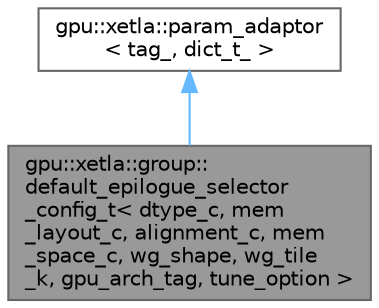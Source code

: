 digraph "gpu::xetla::group::default_epilogue_selector_config_t&lt; dtype_c, mem_layout_c, alignment_c, mem_space_c, wg_shape, wg_tile_k, gpu_arch_tag, tune_option &gt;"
{
 // LATEX_PDF_SIZE
  bgcolor="transparent";
  edge [fontname=Helvetica,fontsize=10,labelfontname=Helvetica,labelfontsize=10];
  node [fontname=Helvetica,fontsize=10,shape=box,height=0.2,width=0.4];
  Node1 [id="Node000001",label="gpu::xetla::group::\ldefault_epilogue_selector\l_config_t\< dtype_c, mem\l_layout_c, alignment_c, mem\l_space_c, wg_shape, wg_tile\l_k, gpu_arch_tag, tune_option \>",height=0.2,width=0.4,color="gray40", fillcolor="grey60", style="filled", fontcolor="black",tooltip=" "];
  Node2 -> Node1 [id="edge1_Node000001_Node000002",dir="back",color="steelblue1",style="solid",tooltip=" "];
  Node2 [id="Node000002",label="gpu::xetla::param_adaptor\l\< tag_, dict_t_ \>",height=0.2,width=0.4,color="gray40", fillcolor="white", style="filled",URL="$structgpu_1_1xetla_1_1param__adaptor.html",tooltip=" "];
}
